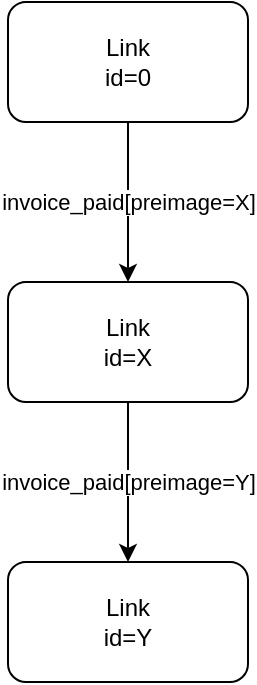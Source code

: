 <mxfile version="20.0.3"><diagram id="eH6CP7qKdBc2J36QJG7T" name="Page-1"><mxGraphModel dx="1454" dy="787" grid="1" gridSize="10" guides="1" tooltips="1" connect="1" arrows="1" fold="1" page="1" pageScale="1" pageWidth="850" pageHeight="1100" math="0" shadow="0"><root><mxCell id="0"/><mxCell id="1" parent="0"/><mxCell id="Q6nzw5aqPtIE9ZfDKaAj-20" value="invoice_paid[preimage=X]" style="edgeStyle=orthogonalEdgeStyle;rounded=0;orthogonalLoop=1;jettySize=auto;html=1;fontColor=#000000;" edge="1" parent="1" source="Q6nzw5aqPtIE9ZfDKaAj-18" target="Q6nzw5aqPtIE9ZfDKaAj-19"><mxGeometry relative="1" as="geometry"/></mxCell><mxCell id="Q6nzw5aqPtIE9ZfDKaAj-18" value="&lt;div&gt;Link&lt;/div&gt;&lt;div&gt;id=0&lt;br&gt;&lt;/div&gt;" style="rounded=1;whiteSpace=wrap;html=1;fontColor=#000000;" vertex="1" parent="1"><mxGeometry x="425" y="50" width="120" height="60" as="geometry"/></mxCell><mxCell id="Q6nzw5aqPtIE9ZfDKaAj-22" value="invoice_paid[preimage=Y]" style="edgeStyle=orthogonalEdgeStyle;rounded=0;orthogonalLoop=1;jettySize=auto;html=1;fontColor=#000000;" edge="1" parent="1" source="Q6nzw5aqPtIE9ZfDKaAj-19" target="Q6nzw5aqPtIE9ZfDKaAj-21"><mxGeometry relative="1" as="geometry"/></mxCell><mxCell id="Q6nzw5aqPtIE9ZfDKaAj-19" value="&lt;div&gt;Link&lt;/div&gt;&lt;div&gt;id=X&lt;br&gt;&lt;/div&gt;" style="whiteSpace=wrap;html=1;fontColor=#000000;rounded=1;" vertex="1" parent="1"><mxGeometry x="425" y="190" width="120" height="60" as="geometry"/></mxCell><mxCell id="Q6nzw5aqPtIE9ZfDKaAj-21" value="&lt;div&gt;Link&lt;/div&gt;&lt;div&gt;id=Y&lt;br&gt;&lt;/div&gt;" style="whiteSpace=wrap;html=1;fontColor=#000000;rounded=1;" vertex="1" parent="1"><mxGeometry x="425" y="330" width="120" height="60" as="geometry"/></mxCell></root></mxGraphModel></diagram></mxfile>